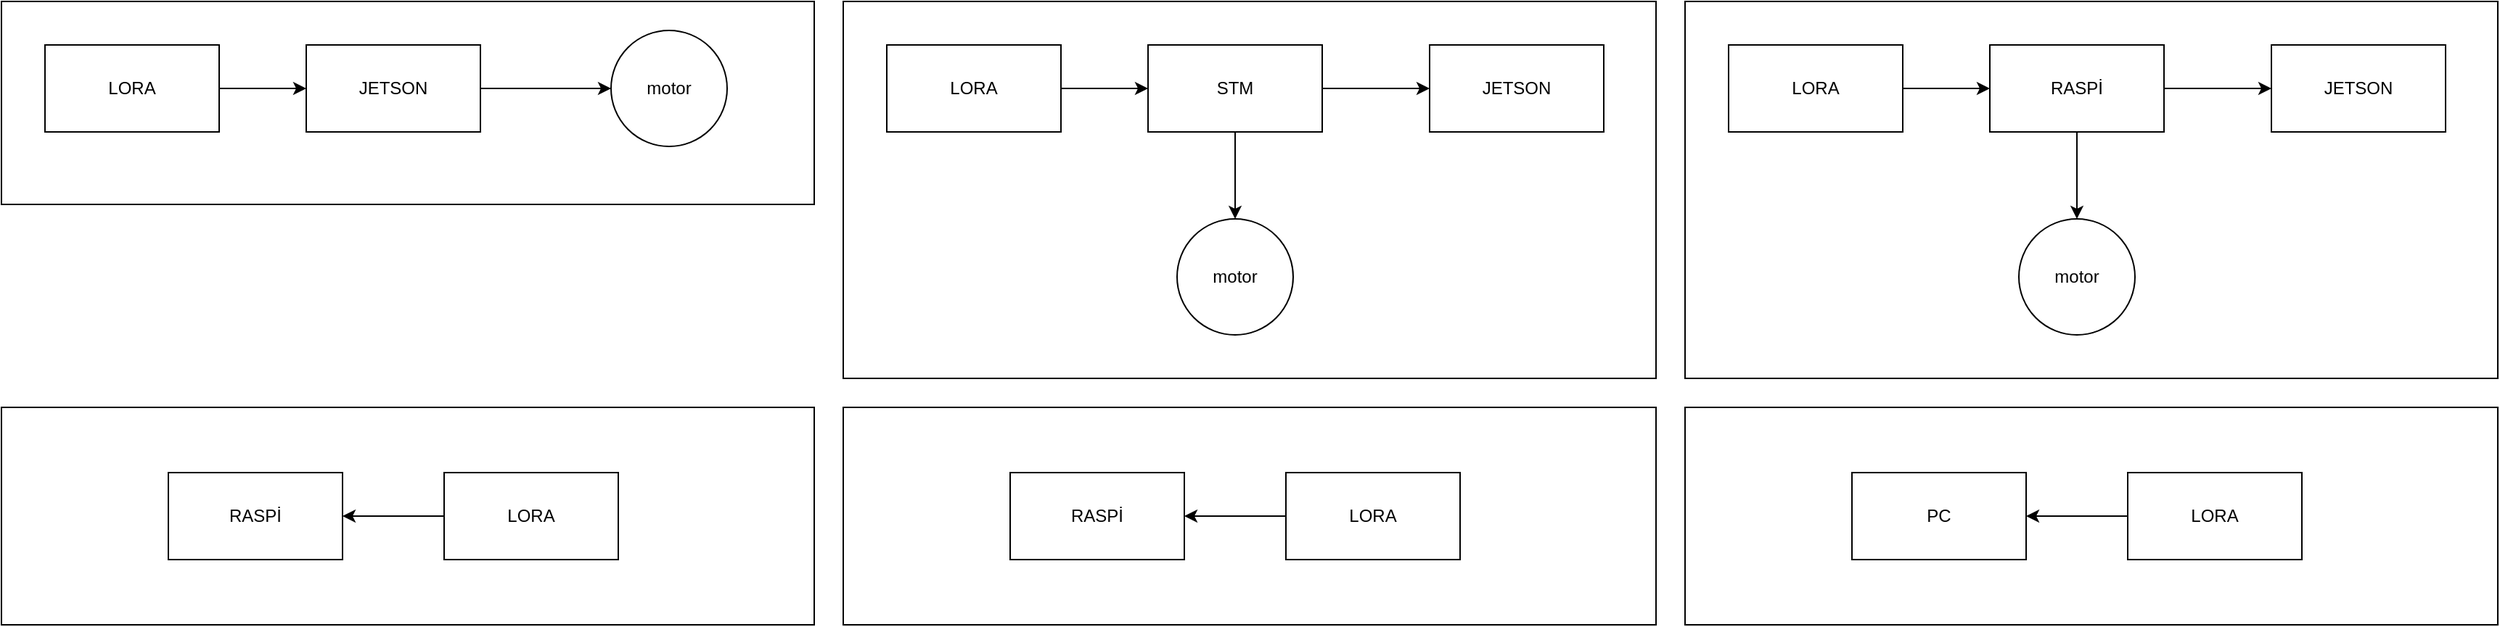 <mxfile version="20.8.16" type="device"><diagram name="Sayfa -1" id="Vs-Bi_y70dPTqAQ1FQS2"><mxGraphModel dx="2829" dy="1404" grid="1" gridSize="10" guides="1" tooltips="1" connect="1" arrows="1" fold="1" page="1" pageScale="1" pageWidth="827" pageHeight="1169" math="0" shadow="0"><root><mxCell id="0"/><mxCell id="1" parent="0"/><mxCell id="BEipPGa25YyHalB2ZkgZ-15" value="" style="group" vertex="1" connectable="0" parent="1"><mxGeometry x="70" y="200" width="560" height="430" as="geometry"/></mxCell><mxCell id="BEipPGa25YyHalB2ZkgZ-12" value="" style="whiteSpace=wrap;html=1;" vertex="1" parent="BEipPGa25YyHalB2ZkgZ-15"><mxGeometry y="280" width="560" height="150" as="geometry"/></mxCell><mxCell id="BEipPGa25YyHalB2ZkgZ-4" value="" style="whiteSpace=wrap;html=1;" vertex="1" parent="BEipPGa25YyHalB2ZkgZ-15"><mxGeometry width="560" height="260" as="geometry"/></mxCell><mxCell id="BEipPGa25YyHalB2ZkgZ-1" value="STM" style="whiteSpace=wrap;html=1;" vertex="1" parent="BEipPGa25YyHalB2ZkgZ-15"><mxGeometry x="210" y="30" width="120" height="60" as="geometry"/></mxCell><mxCell id="BEipPGa25YyHalB2ZkgZ-13" style="edgeStyle=orthogonalEdgeStyle;rounded=0;orthogonalLoop=1;jettySize=auto;html=1;" edge="1" parent="BEipPGa25YyHalB2ZkgZ-15" source="BEipPGa25YyHalB2ZkgZ-2" target="BEipPGa25YyHalB2ZkgZ-1"><mxGeometry relative="1" as="geometry"/></mxCell><mxCell id="BEipPGa25YyHalB2ZkgZ-2" value="LORA" style="whiteSpace=wrap;html=1;" vertex="1" parent="BEipPGa25YyHalB2ZkgZ-15"><mxGeometry x="30" y="30" width="120" height="60" as="geometry"/></mxCell><mxCell id="BEipPGa25YyHalB2ZkgZ-5" value="JETSON" style="whiteSpace=wrap;html=1;" vertex="1" parent="BEipPGa25YyHalB2ZkgZ-15"><mxGeometry x="404" y="30" width="120" height="60" as="geometry"/></mxCell><mxCell id="BEipPGa25YyHalB2ZkgZ-6" style="edgeStyle=orthogonalEdgeStyle;rounded=0;orthogonalLoop=1;jettySize=auto;html=1;" edge="1" parent="BEipPGa25YyHalB2ZkgZ-15" source="BEipPGa25YyHalB2ZkgZ-1" target="BEipPGa25YyHalB2ZkgZ-5"><mxGeometry relative="1" as="geometry"/></mxCell><mxCell id="BEipPGa25YyHalB2ZkgZ-7" value="motor" style="ellipse;whiteSpace=wrap;html=1;" vertex="1" parent="BEipPGa25YyHalB2ZkgZ-15"><mxGeometry x="230" y="150" width="80" height="80" as="geometry"/></mxCell><mxCell id="BEipPGa25YyHalB2ZkgZ-8" style="edgeStyle=orthogonalEdgeStyle;rounded=0;orthogonalLoop=1;jettySize=auto;html=1;" edge="1" parent="BEipPGa25YyHalB2ZkgZ-15" source="BEipPGa25YyHalB2ZkgZ-1" target="BEipPGa25YyHalB2ZkgZ-7"><mxGeometry relative="1" as="geometry"/></mxCell><mxCell id="BEipPGa25YyHalB2ZkgZ-9" value="PC" style="whiteSpace=wrap;html=1;" vertex="1" parent="BEipPGa25YyHalB2ZkgZ-15"><mxGeometry x="115" y="325" width="120" height="60" as="geometry"/></mxCell><mxCell id="BEipPGa25YyHalB2ZkgZ-11" value="" style="edgeStyle=orthogonalEdgeStyle;rounded=0;orthogonalLoop=1;jettySize=auto;html=1;" edge="1" parent="BEipPGa25YyHalB2ZkgZ-15" source="BEipPGa25YyHalB2ZkgZ-10" target="BEipPGa25YyHalB2ZkgZ-9"><mxGeometry relative="1" as="geometry"/></mxCell><mxCell id="BEipPGa25YyHalB2ZkgZ-10" value="LORA" style="whiteSpace=wrap;html=1;" vertex="1" parent="BEipPGa25YyHalB2ZkgZ-15"><mxGeometry x="305" y="325" width="120" height="60" as="geometry"/></mxCell><mxCell id="BEipPGa25YyHalB2ZkgZ-14" value="RASPİ" style="whiteSpace=wrap;html=1;" vertex="1" parent="BEipPGa25YyHalB2ZkgZ-15"><mxGeometry x="115" y="325" width="120" height="60" as="geometry"/></mxCell><mxCell id="BEipPGa25YyHalB2ZkgZ-16" value="" style="group" vertex="1" connectable="0" parent="1"><mxGeometry x="650" y="200" width="560" height="430" as="geometry"/></mxCell><mxCell id="BEipPGa25YyHalB2ZkgZ-17" value="" style="whiteSpace=wrap;html=1;" vertex="1" parent="BEipPGa25YyHalB2ZkgZ-16"><mxGeometry y="280" width="560" height="150" as="geometry"/></mxCell><mxCell id="BEipPGa25YyHalB2ZkgZ-18" value="" style="whiteSpace=wrap;html=1;" vertex="1" parent="BEipPGa25YyHalB2ZkgZ-16"><mxGeometry width="560" height="260" as="geometry"/></mxCell><mxCell id="BEipPGa25YyHalB2ZkgZ-19" value="RASPİ" style="whiteSpace=wrap;html=1;" vertex="1" parent="BEipPGa25YyHalB2ZkgZ-16"><mxGeometry x="210" y="30" width="120" height="60" as="geometry"/></mxCell><mxCell id="BEipPGa25YyHalB2ZkgZ-20" style="edgeStyle=orthogonalEdgeStyle;rounded=0;orthogonalLoop=1;jettySize=auto;html=1;" edge="1" parent="BEipPGa25YyHalB2ZkgZ-16" source="BEipPGa25YyHalB2ZkgZ-21" target="BEipPGa25YyHalB2ZkgZ-19"><mxGeometry relative="1" as="geometry"/></mxCell><mxCell id="BEipPGa25YyHalB2ZkgZ-21" value="LORA" style="whiteSpace=wrap;html=1;" vertex="1" parent="BEipPGa25YyHalB2ZkgZ-16"><mxGeometry x="30" y="30" width="120" height="60" as="geometry"/></mxCell><mxCell id="BEipPGa25YyHalB2ZkgZ-22" value="JETSON" style="whiteSpace=wrap;html=1;" vertex="1" parent="BEipPGa25YyHalB2ZkgZ-16"><mxGeometry x="404" y="30" width="120" height="60" as="geometry"/></mxCell><mxCell id="BEipPGa25YyHalB2ZkgZ-23" style="edgeStyle=orthogonalEdgeStyle;rounded=0;orthogonalLoop=1;jettySize=auto;html=1;" edge="1" parent="BEipPGa25YyHalB2ZkgZ-16" source="BEipPGa25YyHalB2ZkgZ-19" target="BEipPGa25YyHalB2ZkgZ-22"><mxGeometry relative="1" as="geometry"/></mxCell><mxCell id="BEipPGa25YyHalB2ZkgZ-24" value="motor" style="ellipse;whiteSpace=wrap;html=1;" vertex="1" parent="BEipPGa25YyHalB2ZkgZ-16"><mxGeometry x="230" y="150" width="80" height="80" as="geometry"/></mxCell><mxCell id="BEipPGa25YyHalB2ZkgZ-25" style="edgeStyle=orthogonalEdgeStyle;rounded=0;orthogonalLoop=1;jettySize=auto;html=1;" edge="1" parent="BEipPGa25YyHalB2ZkgZ-16" source="BEipPGa25YyHalB2ZkgZ-19" target="BEipPGa25YyHalB2ZkgZ-24"><mxGeometry relative="1" as="geometry"/></mxCell><mxCell id="BEipPGa25YyHalB2ZkgZ-26" value="PC" style="whiteSpace=wrap;html=1;" vertex="1" parent="BEipPGa25YyHalB2ZkgZ-16"><mxGeometry x="115" y="325" width="120" height="60" as="geometry"/></mxCell><mxCell id="BEipPGa25YyHalB2ZkgZ-27" value="" style="edgeStyle=orthogonalEdgeStyle;rounded=0;orthogonalLoop=1;jettySize=auto;html=1;" edge="1" parent="BEipPGa25YyHalB2ZkgZ-16" source="BEipPGa25YyHalB2ZkgZ-28" target="BEipPGa25YyHalB2ZkgZ-26"><mxGeometry relative="1" as="geometry"/></mxCell><mxCell id="BEipPGa25YyHalB2ZkgZ-28" value="LORA" style="whiteSpace=wrap;html=1;" vertex="1" parent="BEipPGa25YyHalB2ZkgZ-16"><mxGeometry x="305" y="325" width="120" height="60" as="geometry"/></mxCell><mxCell id="BEipPGa25YyHalB2ZkgZ-29" value="PC" style="whiteSpace=wrap;html=1;" vertex="1" parent="BEipPGa25YyHalB2ZkgZ-16"><mxGeometry x="115" y="325" width="120" height="60" as="geometry"/></mxCell><mxCell id="BEipPGa25YyHalB2ZkgZ-30" value="" style="group" vertex="1" connectable="0" parent="1"><mxGeometry x="-510" y="200" width="560" height="430" as="geometry"/></mxCell><mxCell id="BEipPGa25YyHalB2ZkgZ-31" value="" style="whiteSpace=wrap;html=1;" vertex="1" parent="BEipPGa25YyHalB2ZkgZ-30"><mxGeometry y="280" width="560" height="150" as="geometry"/></mxCell><mxCell id="BEipPGa25YyHalB2ZkgZ-32" value="" style="whiteSpace=wrap;html=1;" vertex="1" parent="BEipPGa25YyHalB2ZkgZ-30"><mxGeometry width="560" height="140" as="geometry"/></mxCell><mxCell id="BEipPGa25YyHalB2ZkgZ-56" style="edgeStyle=orthogonalEdgeStyle;rounded=0;orthogonalLoop=1;jettySize=auto;html=1;" edge="1" parent="BEipPGa25YyHalB2ZkgZ-30" source="BEipPGa25YyHalB2ZkgZ-35" target="BEipPGa25YyHalB2ZkgZ-36"><mxGeometry relative="1" as="geometry"/></mxCell><mxCell id="BEipPGa25YyHalB2ZkgZ-35" value="LORA" style="whiteSpace=wrap;html=1;" vertex="1" parent="BEipPGa25YyHalB2ZkgZ-30"><mxGeometry x="30" y="30" width="120" height="60" as="geometry"/></mxCell><mxCell id="BEipPGa25YyHalB2ZkgZ-57" style="edgeStyle=orthogonalEdgeStyle;rounded=0;orthogonalLoop=1;jettySize=auto;html=1;" edge="1" parent="BEipPGa25YyHalB2ZkgZ-30" source="BEipPGa25YyHalB2ZkgZ-36" target="BEipPGa25YyHalB2ZkgZ-38"><mxGeometry relative="1" as="geometry"/></mxCell><mxCell id="BEipPGa25YyHalB2ZkgZ-36" value="JETSON" style="whiteSpace=wrap;html=1;" vertex="1" parent="BEipPGa25YyHalB2ZkgZ-30"><mxGeometry x="210" y="30" width="120" height="60" as="geometry"/></mxCell><mxCell id="BEipPGa25YyHalB2ZkgZ-38" value="motor" style="ellipse;whiteSpace=wrap;html=1;" vertex="1" parent="BEipPGa25YyHalB2ZkgZ-30"><mxGeometry x="420" y="20" width="80" height="80" as="geometry"/></mxCell><mxCell id="BEipPGa25YyHalB2ZkgZ-40" value="PC" style="whiteSpace=wrap;html=1;" vertex="1" parent="BEipPGa25YyHalB2ZkgZ-30"><mxGeometry x="115" y="325" width="120" height="60" as="geometry"/></mxCell><mxCell id="BEipPGa25YyHalB2ZkgZ-41" value="" style="edgeStyle=orthogonalEdgeStyle;rounded=0;orthogonalLoop=1;jettySize=auto;html=1;" edge="1" parent="BEipPGa25YyHalB2ZkgZ-30" source="BEipPGa25YyHalB2ZkgZ-42" target="BEipPGa25YyHalB2ZkgZ-40"><mxGeometry relative="1" as="geometry"/></mxCell><mxCell id="BEipPGa25YyHalB2ZkgZ-42" value="LORA" style="whiteSpace=wrap;html=1;" vertex="1" parent="BEipPGa25YyHalB2ZkgZ-30"><mxGeometry x="305" y="325" width="120" height="60" as="geometry"/></mxCell><mxCell id="BEipPGa25YyHalB2ZkgZ-43" value="RASPİ" style="whiteSpace=wrap;html=1;" vertex="1" parent="BEipPGa25YyHalB2ZkgZ-30"><mxGeometry x="115" y="325" width="120" height="60" as="geometry"/></mxCell></root></mxGraphModel></diagram></mxfile>